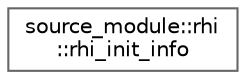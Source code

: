 digraph "类继承关系图"
{
 // LATEX_PDF_SIZE
  bgcolor="transparent";
  edge [fontname=Helvetica,fontsize=10,labelfontname=Helvetica,labelfontsize=10];
  node [fontname=Helvetica,fontsize=10,shape=box,height=0.2,width=0.4];
  rankdir="LR";
  Node0 [id="Node000000",label="source_module::rhi\l::rhi_init_info",height=0.2,width=0.4,color="grey40", fillcolor="white", style="filled",URL="$structsource__module_1_1rhi_1_1rhi__init__info.html",tooltip=" "];
}
